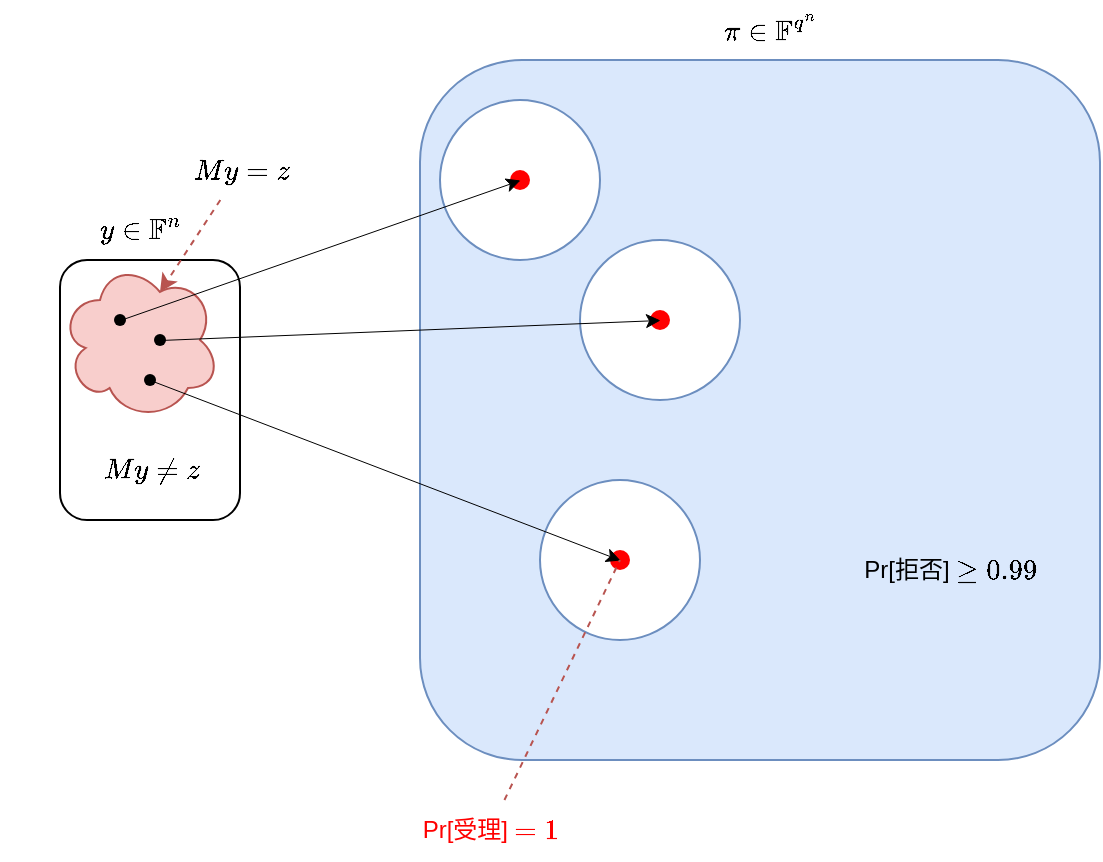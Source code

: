 <mxfile>
    <diagram id="l-66y4AVhyTFW0OfiK2g" name="ページ1">
        <mxGraphModel dx="577" dy="733" grid="1" gridSize="10" guides="1" tooltips="1" connect="1" arrows="1" fold="1" page="1" pageScale="1" pageWidth="827" pageHeight="1169" math="1" shadow="0">
            <root>
                <mxCell id="0"/>
                <mxCell id="1" parent="0"/>
                <mxCell id="2" value="" style="rounded=1;whiteSpace=wrap;html=1;" vertex="1" parent="1">
                    <mxGeometry x="50" y="220" width="90" height="130" as="geometry"/>
                </mxCell>
                <mxCell id="3" value="$$y\in\mathbb{F}^n$$" style="text;html=1;align=center;verticalAlign=middle;resizable=0;points=[];autosize=1;strokeColor=none;fillColor=none;" vertex="1" parent="1">
                    <mxGeometry x="20" y="190" width="140" height="30" as="geometry"/>
                </mxCell>
                <mxCell id="4" value="" style="ellipse;shape=cloud;whiteSpace=wrap;html=1;fillColor=#f8cecc;strokeColor=#b85450;" vertex="1" parent="1">
                    <mxGeometry x="50" y="220" width="80" height="80" as="geometry"/>
                </mxCell>
                <mxCell id="5" value="$$My=z$$" style="text;html=1;align=center;verticalAlign=middle;resizable=0;points=[];autosize=1;strokeColor=none;fillColor=none;fontSize=12;" vertex="1" parent="1">
                    <mxGeometry x="100" y="160" width="80" height="30" as="geometry"/>
                </mxCell>
                <mxCell id="6" value="$$My\ne z$$" style="text;html=1;align=center;verticalAlign=middle;resizable=0;points=[];autosize=1;strokeColor=none;fillColor=none;" vertex="1" parent="1">
                    <mxGeometry x="50" y="310" width="90" height="30" as="geometry"/>
                </mxCell>
                <mxCell id="7" value="" style="rounded=1;whiteSpace=wrap;html=1;fillColor=#dae8fc;strokeColor=#6c8ebf;" vertex="1" parent="1">
                    <mxGeometry x="230" y="120" width="340" height="350" as="geometry"/>
                </mxCell>
                <mxCell id="8" value="$$\pi \in \mathbb{F}^{q^n}$$" style="text;html=1;align=center;verticalAlign=middle;resizable=0;points=[];autosize=1;strokeColor=none;fillColor=none;" vertex="1" parent="1">
                    <mxGeometry x="320" y="90" width="170" height="30" as="geometry"/>
                </mxCell>
                <mxCell id="13" value="" style="shape=waypoint;sketch=0;size=6;pointerEvents=1;points=[];fillColor=none;resizable=0;rotatable=0;perimeter=centerPerimeter;snapToPoint=1;" vertex="1" parent="1">
                    <mxGeometry x="85" y="270" width="20" height="20" as="geometry"/>
                </mxCell>
                <mxCell id="16" value="" style="group" vertex="1" connectable="0" parent="1">
                    <mxGeometry x="310" y="210" width="80" height="80" as="geometry"/>
                </mxCell>
                <mxCell id="10" value="" style="ellipse;whiteSpace=wrap;html=1;aspect=fixed;fillColor=default;strokeColor=#6c8ebf;" vertex="1" parent="16">
                    <mxGeometry width="80" height="80" as="geometry"/>
                </mxCell>
                <mxCell id="11" value="" style="shape=waypoint;sketch=0;size=6;pointerEvents=1;points=[];fillColor=#dae8fc;resizable=0;rotatable=0;perimeter=centerPerimeter;snapToPoint=1;strokeColor=#FF0000;strokeWidth=3;" vertex="1" parent="16">
                    <mxGeometry x="30" y="30" width="20" height="20" as="geometry"/>
                </mxCell>
                <mxCell id="18" value="" style="group" vertex="1" connectable="0" parent="1">
                    <mxGeometry x="240" y="140" width="80" height="80" as="geometry"/>
                </mxCell>
                <mxCell id="19" value="" style="ellipse;whiteSpace=wrap;html=1;aspect=fixed;fillColor=default;strokeColor=#6c8ebf;" vertex="1" parent="18">
                    <mxGeometry width="80" height="80" as="geometry"/>
                </mxCell>
                <mxCell id="20" value="" style="shape=waypoint;sketch=0;size=6;pointerEvents=1;points=[];fillColor=#dae8fc;resizable=0;rotatable=0;perimeter=centerPerimeter;snapToPoint=1;strokeColor=#FF0000;strokeWidth=3;" vertex="1" parent="18">
                    <mxGeometry x="30" y="30" width="20" height="20" as="geometry"/>
                </mxCell>
                <mxCell id="21" value="" style="group" vertex="1" connectable="0" parent="1">
                    <mxGeometry x="290" y="330" width="80" height="80" as="geometry"/>
                </mxCell>
                <mxCell id="22" value="" style="ellipse;whiteSpace=wrap;html=1;aspect=fixed;fillColor=default;strokeColor=#6c8ebf;" vertex="1" parent="21">
                    <mxGeometry width="80" height="80" as="geometry"/>
                </mxCell>
                <mxCell id="23" value="" style="shape=waypoint;sketch=0;size=6;pointerEvents=1;points=[];fillColor=#dae8fc;resizable=0;rotatable=0;perimeter=centerPerimeter;snapToPoint=1;strokeColor=#FF0000;strokeWidth=3;" vertex="1" parent="21">
                    <mxGeometry x="30" y="30" width="20" height="20" as="geometry"/>
                </mxCell>
                <mxCell id="24" value="" style="shape=waypoint;sketch=0;size=6;pointerEvents=1;points=[];fillColor=none;resizable=0;rotatable=0;perimeter=centerPerimeter;snapToPoint=1;" vertex="1" parent="1">
                    <mxGeometry x="70" y="240" width="20" height="20" as="geometry"/>
                </mxCell>
                <mxCell id="25" style="edgeStyle=none;html=1;entryX=0.75;entryY=-0.05;entryDx=0;entryDy=0;entryPerimeter=0;strokeWidth=0.5;" edge="1" parent="1" source="24" target="20">
                    <mxGeometry relative="1" as="geometry"/>
                </mxCell>
                <mxCell id="26" value="" style="shape=waypoint;sketch=0;size=6;pointerEvents=1;points=[];fillColor=none;resizable=0;rotatable=0;perimeter=centerPerimeter;snapToPoint=1;" vertex="1" parent="1">
                    <mxGeometry x="90" y="250" width="20" height="20" as="geometry"/>
                </mxCell>
                <mxCell id="27" style="edgeStyle=none;html=1;entryX=0.25;entryY=0.9;entryDx=0;entryDy=0;entryPerimeter=0;strokeWidth=0.5;" edge="1" parent="1" source="26" target="11">
                    <mxGeometry relative="1" as="geometry"/>
                </mxCell>
                <mxCell id="17" style="edgeStyle=none;html=1;entryX=0.95;entryY=0.25;entryDx=0;entryDy=0;entryPerimeter=0;strokeWidth=0.5;" edge="1" parent="1" source="13" target="23">
                    <mxGeometry relative="1" as="geometry"/>
                </mxCell>
                <mxCell id="28" value="Pr[拒否] \(\ge 0.99\)" style="text;html=1;align=center;verticalAlign=middle;resizable=0;points=[];autosize=1;strokeColor=none;fillColor=none;" vertex="1" parent="1">
                    <mxGeometry x="430" y="360" width="130" height="30" as="geometry"/>
                </mxCell>
                <mxCell id="30" style="edgeStyle=none;html=1;fillColor=#f8cecc;strokeColor=#b85450;endArrow=none;endFill=0;dashed=1;" edge="1" parent="1" source="29" target="23">
                    <mxGeometry relative="1" as="geometry"/>
                </mxCell>
                <mxCell id="29" value="Pr[受理] \(=1\)" style="text;html=1;align=center;verticalAlign=middle;resizable=0;points=[];autosize=1;strokeColor=none;fillColor=none;fontColor=#FF0000;" vertex="1" parent="1">
                    <mxGeometry x="215" y="490" width="100" height="30" as="geometry"/>
                </mxCell>
                <mxCell id="31" style="edgeStyle=none;html=1;entryX=0.625;entryY=0.2;entryDx=0;entryDy=0;entryPerimeter=0;dashed=1;fillColor=#f8cecc;strokeColor=#b85450;" edge="1" parent="1" source="5" target="4">
                    <mxGeometry relative="1" as="geometry"/>
                </mxCell>
            </root>
        </mxGraphModel>
    </diagram>
</mxfile>